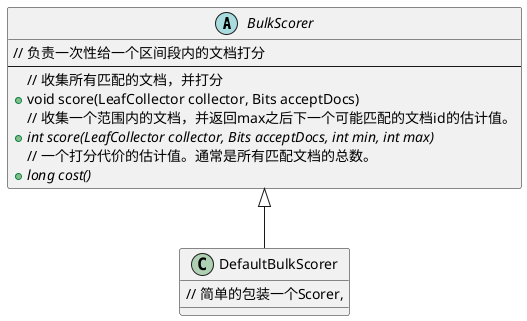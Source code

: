 @startuml

abstract class BulkScorer{
    // 负责一次性给一个区间段内的文档打分
    ---
    // 收集所有匹配的文档，并打分
    +void score(LeafCollector collector, Bits acceptDocs)
    // 收集一个范围内的文档，并返回max之后下一个可能匹配的文档id的估计值。
    +{abstract} int score(LeafCollector collector, Bits acceptDocs, int min, int max)
    // 一个打分代价的估计值。通常是所有匹配文档的总数。
    +{abstract} long cost()
}

class DefaultBulkScorer extends BulkScorer{
    // 简单的包装一个Scorer,
}

@enduml